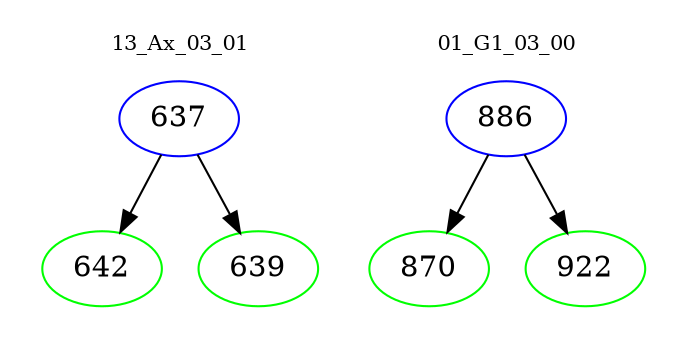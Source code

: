 digraph{
subgraph cluster_0 {
color = white
label = "13_Ax_03_01";
fontsize=10;
T0_637 [label="637", color="blue"]
T0_637 -> T0_642 [color="black"]
T0_642 [label="642", color="green"]
T0_637 -> T0_639 [color="black"]
T0_639 [label="639", color="green"]
}
subgraph cluster_1 {
color = white
label = "01_G1_03_00";
fontsize=10;
T1_886 [label="886", color="blue"]
T1_886 -> T1_870 [color="black"]
T1_870 [label="870", color="green"]
T1_886 -> T1_922 [color="black"]
T1_922 [label="922", color="green"]
}
}

